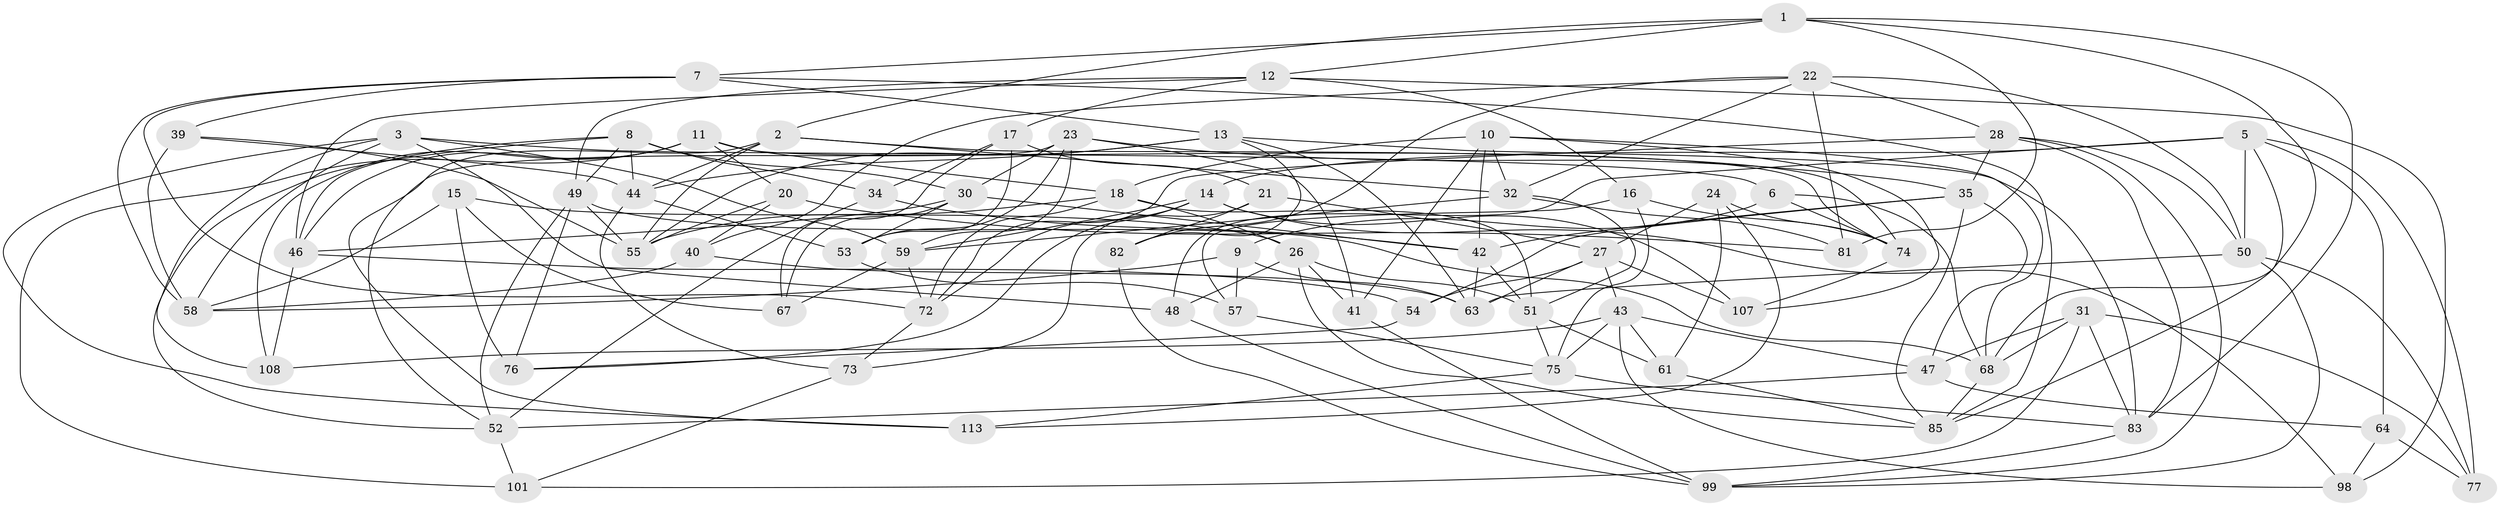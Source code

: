 // original degree distribution, {4: 1.0}
// Generated by graph-tools (version 1.1) at 2025/42/03/06/25 10:42:21]
// undirected, 70 vertices, 181 edges
graph export_dot {
graph [start="1"]
  node [color=gray90,style=filled];
  1 [super="+4"];
  2 [super="+112"];
  3 [super="+92"];
  5 [super="+56"];
  6;
  7 [super="+29"];
  8 [super="+37"];
  9;
  10 [super="+38"];
  11 [super="+105"];
  12 [super="+33"];
  13 [super="+36"];
  14 [super="+19"];
  15;
  16;
  17 [super="+65"];
  18 [super="+96"];
  20;
  21;
  22 [super="+104"];
  23 [super="+25"];
  24;
  26 [super="+89"];
  27 [super="+79"];
  28 [super="+70"];
  30 [super="+71"];
  31 [super="+78"];
  32 [super="+45"];
  34;
  35 [super="+62"];
  39;
  40;
  41;
  42 [super="+66"];
  43 [super="+80"];
  44 [super="+100"];
  46 [super="+102"];
  47 [super="+94"];
  48;
  49 [super="+69"];
  50 [super="+84"];
  51 [super="+90"];
  52 [super="+103"];
  53 [super="+60"];
  54;
  55 [super="+86"];
  57;
  58 [super="+110"];
  59 [super="+97"];
  61;
  63 [super="+95"];
  64;
  67;
  68 [super="+87"];
  72 [super="+93"];
  73;
  74 [super="+106"];
  75 [super="+88"];
  76;
  77;
  81;
  82;
  83 [super="+91"];
  85 [super="+111"];
  98;
  99 [super="+109"];
  101;
  107;
  108;
  113;
  1 -- 7;
  1 -- 2;
  1 -- 83;
  1 -- 81;
  1 -- 12;
  1 -- 68;
  2 -- 44;
  2 -- 55;
  2 -- 32;
  2 -- 74;
  2 -- 113;
  3 -- 48;
  3 -- 108;
  3 -- 113;
  3 -- 58;
  3 -- 6;
  3 -- 59;
  5 -- 48;
  5 -- 85;
  5 -- 64;
  5 -- 77;
  5 -- 14;
  5 -- 50;
  6 -- 9;
  6 -- 74;
  6 -- 68;
  7 -- 39;
  7 -- 72;
  7 -- 58;
  7 -- 13;
  7 -- 85;
  8 -- 52;
  8 -- 49;
  8 -- 46;
  8 -- 34;
  8 -- 30;
  8 -- 44;
  9 -- 57;
  9 -- 58;
  9 -- 63;
  10 -- 42;
  10 -- 18;
  10 -- 32;
  10 -- 41;
  10 -- 107;
  10 -- 68;
  11 -- 108;
  11 -- 18;
  11 -- 20;
  11 -- 101;
  11 -- 46;
  11 -- 74;
  12 -- 98;
  12 -- 46;
  12 -- 17;
  12 -- 16;
  12 -- 49;
  13 -- 82;
  13 -- 83;
  13 -- 63;
  13 -- 55;
  13 -- 44;
  14 -- 72;
  14 -- 98;
  14 -- 107;
  14 -- 76;
  14 -- 59;
  15 -- 26;
  15 -- 76;
  15 -- 67;
  15 -- 58;
  16 -- 57;
  16 -- 74;
  16 -- 75;
  17 -- 21;
  17 -- 67;
  17 -- 34;
  17 -- 53 [weight=2];
  18 -- 72;
  18 -- 55;
  18 -- 51;
  18 -- 26;
  20 -- 81;
  20 -- 55;
  20 -- 40;
  21 -- 73;
  21 -- 27;
  21 -- 82;
  22 -- 32;
  22 -- 81;
  22 -- 82;
  22 -- 40;
  22 -- 50;
  22 -- 28;
  23 -- 52;
  23 -- 41;
  23 -- 59;
  23 -- 35;
  23 -- 53;
  23 -- 30;
  24 -- 61;
  24 -- 113;
  24 -- 27;
  24 -- 74;
  26 -- 48;
  26 -- 85;
  26 -- 41;
  26 -- 51;
  27 -- 107;
  27 -- 63;
  27 -- 43;
  27 -- 54;
  28 -- 72;
  28 -- 35;
  28 -- 83;
  28 -- 50;
  28 -- 99;
  30 -- 67;
  30 -- 46;
  30 -- 53;
  30 -- 42;
  31 -- 47 [weight=2];
  31 -- 77;
  31 -- 83;
  31 -- 68;
  31 -- 101;
  32 -- 81;
  32 -- 51;
  32 -- 59;
  34 -- 52;
  34 -- 42;
  35 -- 54;
  35 -- 42;
  35 -- 85;
  35 -- 47;
  39 -- 44;
  39 -- 55;
  39 -- 58;
  40 -- 58;
  40 -- 63;
  41 -- 99;
  42 -- 51;
  42 -- 63;
  43 -- 61;
  43 -- 98;
  43 -- 108;
  43 -- 75;
  43 -- 47;
  44 -- 53;
  44 -- 73;
  46 -- 108;
  46 -- 54;
  47 -- 64;
  47 -- 52;
  48 -- 99;
  49 -- 68;
  49 -- 52;
  49 -- 76;
  49 -- 55;
  50 -- 63;
  50 -- 99;
  50 -- 77;
  51 -- 61;
  51 -- 75;
  52 -- 101;
  53 -- 57;
  54 -- 76;
  57 -- 75;
  59 -- 67;
  59 -- 72;
  61 -- 85;
  64 -- 98;
  64 -- 77;
  68 -- 85;
  72 -- 73;
  73 -- 101;
  74 -- 107;
  75 -- 113;
  75 -- 83;
  82 -- 99;
  83 -- 99;
}
